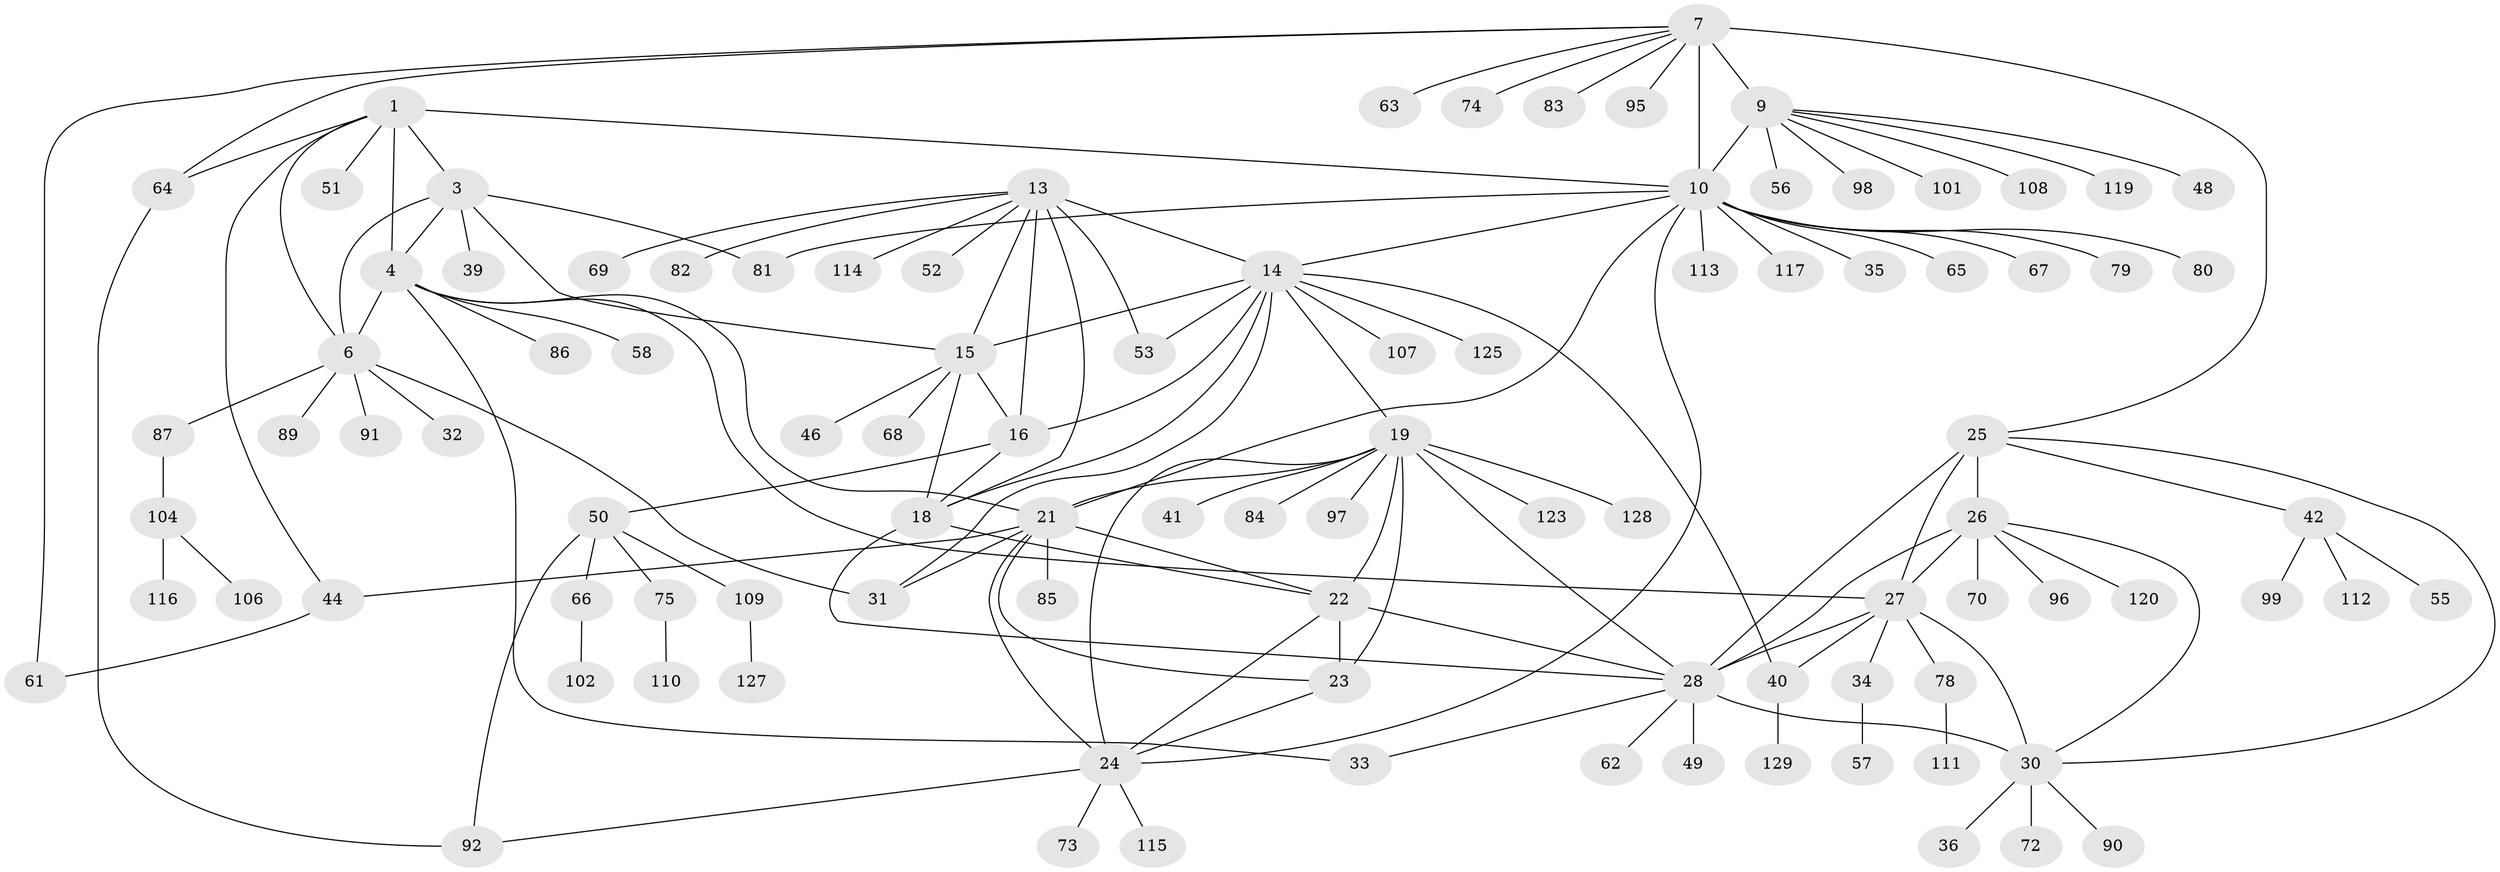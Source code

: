 // Generated by graph-tools (version 1.1) at 2025/24/03/03/25 07:24:16]
// undirected, 99 vertices, 140 edges
graph export_dot {
graph [start="1"]
  node [color=gray90,style=filled];
  1 [super="+2"];
  3 [super="+93"];
  4 [super="+5"];
  6 [super="+103"];
  7 [super="+8"];
  9 [super="+12"];
  10 [super="+11"];
  13 [super="+17"];
  14 [super="+37"];
  15 [super="+45"];
  16 [super="+38"];
  18;
  19 [super="+20"];
  21 [super="+47"];
  22 [super="+126"];
  23;
  24 [super="+60"];
  25;
  26 [super="+59"];
  27 [super="+29"];
  28 [super="+77"];
  30 [super="+71"];
  31;
  32;
  33 [super="+105"];
  34 [super="+94"];
  35;
  36 [super="+122"];
  39;
  40 [super="+43"];
  41;
  42 [super="+88"];
  44;
  46;
  48 [super="+118"];
  49;
  50 [super="+54"];
  51;
  52;
  53;
  55;
  56;
  57;
  58;
  61 [super="+76"];
  62;
  63;
  64;
  65;
  66;
  67;
  68;
  69;
  70;
  72;
  73;
  74;
  75;
  78;
  79;
  80;
  81;
  82;
  83;
  84;
  85;
  86;
  87 [super="+100"];
  89;
  90;
  91;
  92 [super="+124"];
  95;
  96;
  97;
  98;
  99;
  101;
  102;
  104;
  106;
  107;
  108;
  109;
  110;
  111;
  112;
  113 [super="+121"];
  114;
  115;
  116;
  117;
  119;
  120;
  123;
  125;
  127;
  128;
  129;
  1 -- 3 [weight=2];
  1 -- 4 [weight=4];
  1 -- 6 [weight=2];
  1 -- 44;
  1 -- 51;
  1 -- 64;
  1 -- 10;
  3 -- 4 [weight=2];
  3 -- 6;
  3 -- 15;
  3 -- 39;
  3 -- 81;
  4 -- 6 [weight=2];
  4 -- 33;
  4 -- 58;
  4 -- 21;
  4 -- 86;
  4 -- 27;
  6 -- 31;
  6 -- 32;
  6 -- 87;
  6 -- 89;
  6 -- 91;
  7 -- 9 [weight=4];
  7 -- 10 [weight=4];
  7 -- 25;
  7 -- 61;
  7 -- 63;
  7 -- 74;
  7 -- 83;
  7 -- 64;
  7 -- 95;
  9 -- 10 [weight=4];
  9 -- 101;
  9 -- 119;
  9 -- 98;
  9 -- 108;
  9 -- 48;
  9 -- 56;
  10 -- 14;
  10 -- 35;
  10 -- 79;
  10 -- 81;
  10 -- 113;
  10 -- 117;
  10 -- 65;
  10 -- 67;
  10 -- 80;
  10 -- 21;
  10 -- 24;
  13 -- 14 [weight=2];
  13 -- 15 [weight=2];
  13 -- 16 [weight=2];
  13 -- 18 [weight=2];
  13 -- 52;
  13 -- 53;
  13 -- 69;
  13 -- 82;
  13 -- 114;
  14 -- 15;
  14 -- 16;
  14 -- 18;
  14 -- 107;
  14 -- 125;
  14 -- 19;
  14 -- 53;
  14 -- 31;
  14 -- 40;
  15 -- 16;
  15 -- 18;
  15 -- 68;
  15 -- 46;
  16 -- 18;
  16 -- 50;
  18 -- 28;
  18 -- 22;
  19 -- 21 [weight=2];
  19 -- 22 [weight=2];
  19 -- 23 [weight=2];
  19 -- 24 [weight=2];
  19 -- 128;
  19 -- 97;
  19 -- 41;
  19 -- 84;
  19 -- 123;
  19 -- 28;
  21 -- 22;
  21 -- 23;
  21 -- 24;
  21 -- 31;
  21 -- 44;
  21 -- 85;
  22 -- 23;
  22 -- 24;
  22 -- 28;
  23 -- 24;
  24 -- 73;
  24 -- 92;
  24 -- 115;
  25 -- 26;
  25 -- 27 [weight=2];
  25 -- 28;
  25 -- 30;
  25 -- 42;
  26 -- 27 [weight=2];
  26 -- 28;
  26 -- 30;
  26 -- 96;
  26 -- 120;
  26 -- 70;
  27 -- 28 [weight=2];
  27 -- 30 [weight=2];
  27 -- 40;
  27 -- 34;
  27 -- 78;
  28 -- 30;
  28 -- 49;
  28 -- 62;
  28 -- 33;
  30 -- 36;
  30 -- 72;
  30 -- 90;
  34 -- 57;
  40 -- 129;
  42 -- 55;
  42 -- 112;
  42 -- 99;
  44 -- 61;
  50 -- 66;
  50 -- 75;
  50 -- 109;
  50 -- 92;
  64 -- 92;
  66 -- 102;
  75 -- 110;
  78 -- 111;
  87 -- 104;
  104 -- 106;
  104 -- 116;
  109 -- 127;
}
